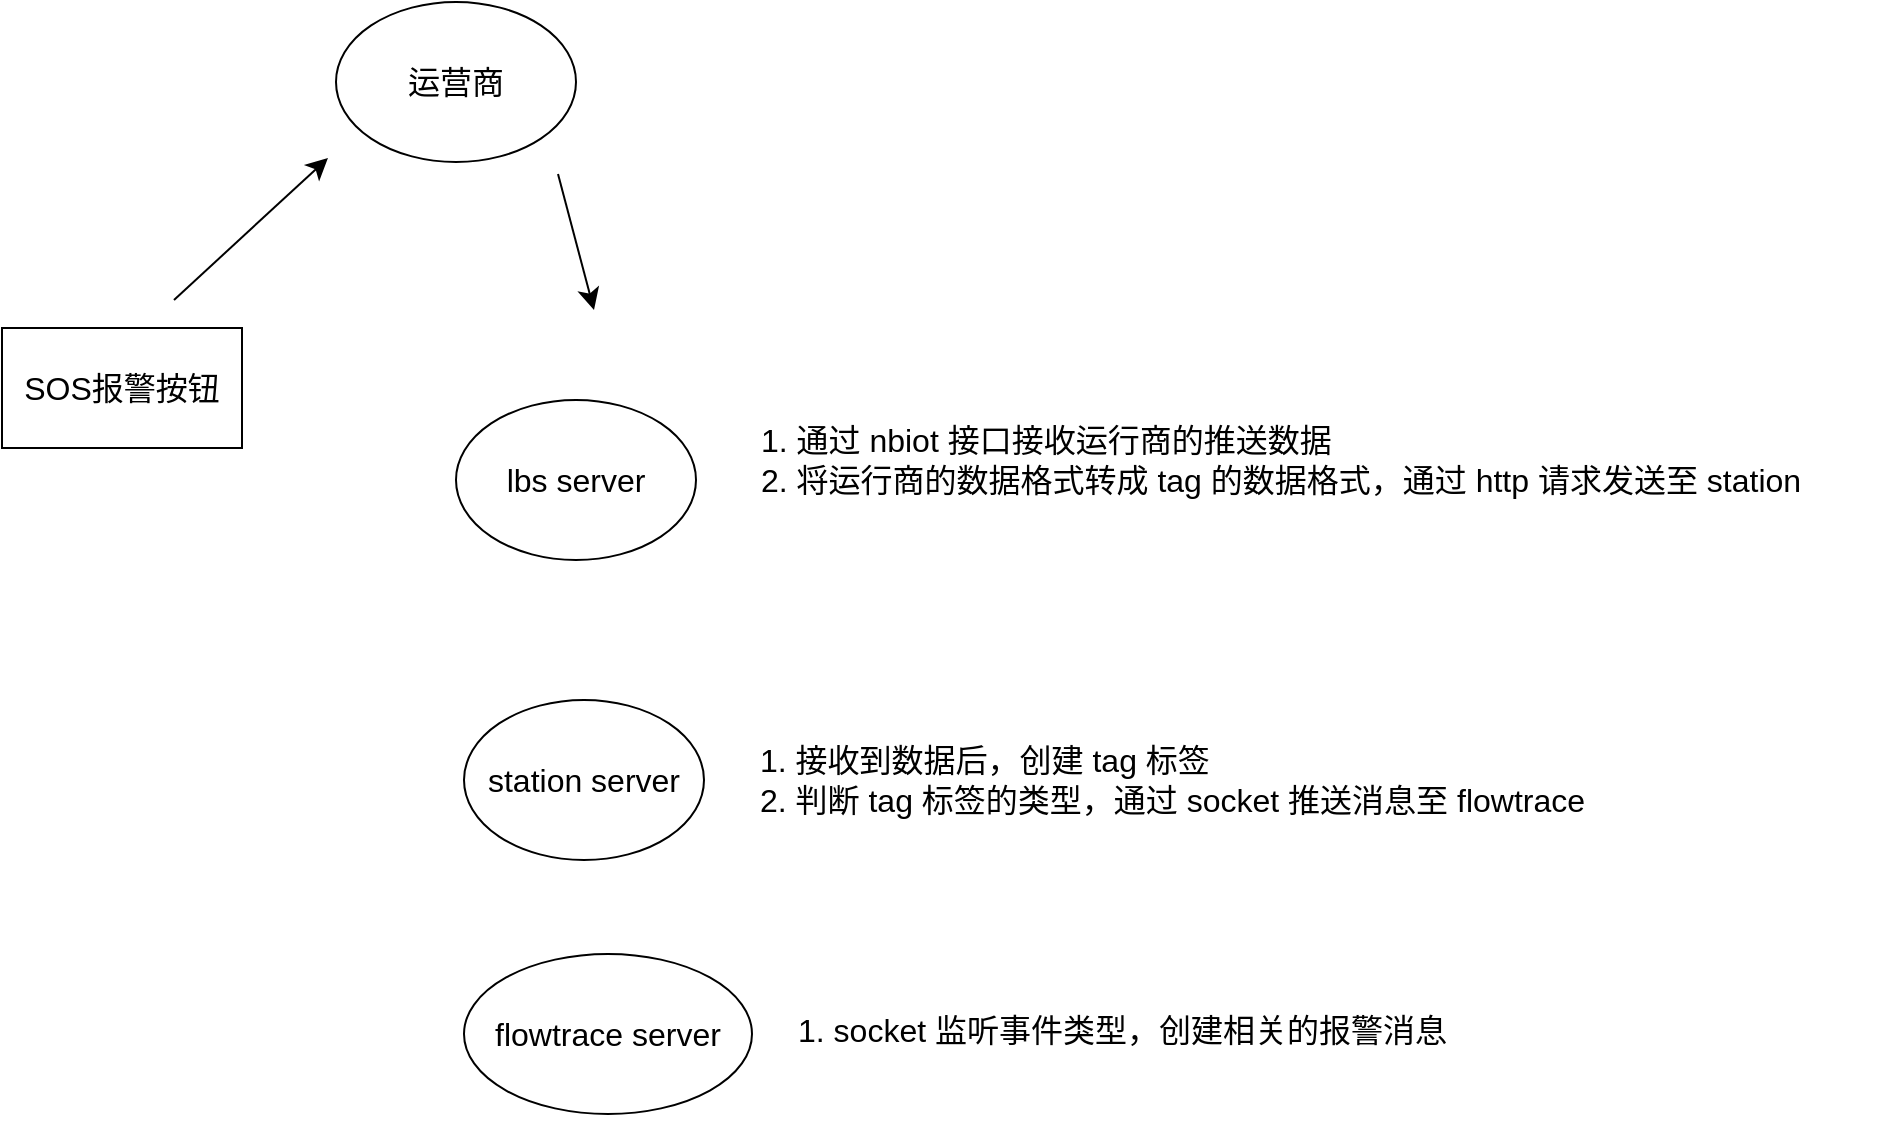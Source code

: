 <mxfile version="20.8.14" type="github">
  <diagram name="无线报警逻辑" id="Sn4efJZ5c-k_Yycz3FCg">
    <mxGraphModel dx="1370" dy="1110" grid="0" gridSize="10" guides="1" tooltips="1" connect="1" arrows="1" fold="1" page="0" pageScale="1" pageWidth="827" pageHeight="1169" math="0" shadow="0">
      <root>
        <mxCell id="0" />
        <mxCell id="1" parent="0" />
        <mxCell id="ulPrnc9Bf3cGGpfg8e5x-1" value="运营商" style="ellipse;whiteSpace=wrap;html=1;fontSize=16;" vertex="1" parent="1">
          <mxGeometry x="-43" y="-128" width="120" height="80" as="geometry" />
        </mxCell>
        <mxCell id="ulPrnc9Bf3cGGpfg8e5x-2" value="SOS报警按钮" style="rounded=0;whiteSpace=wrap;html=1;fontSize=16;" vertex="1" parent="1">
          <mxGeometry x="-210" y="35" width="120" height="60" as="geometry" />
        </mxCell>
        <mxCell id="ulPrnc9Bf3cGGpfg8e5x-4" value="lbs server" style="ellipse;whiteSpace=wrap;html=1;fontSize=16;" vertex="1" parent="1">
          <mxGeometry x="17" y="71" width="120" height="80" as="geometry" />
        </mxCell>
        <mxCell id="ulPrnc9Bf3cGGpfg8e5x-5" value="station server" style="ellipse;whiteSpace=wrap;html=1;fontSize=16;" vertex="1" parent="1">
          <mxGeometry x="21" y="221" width="120" height="80" as="geometry" />
        </mxCell>
        <mxCell id="ulPrnc9Bf3cGGpfg8e5x-6" value="flowtrace server" style="ellipse;whiteSpace=wrap;html=1;fontSize=16;" vertex="1" parent="1">
          <mxGeometry x="21" y="348" width="144" height="80" as="geometry" />
        </mxCell>
        <mxCell id="ulPrnc9Bf3cGGpfg8e5x-8" value="" style="endArrow=classic;html=1;rounded=0;fontSize=12;startSize=8;endSize=8;curved=1;" edge="1" parent="1">
          <mxGeometry width="50" height="50" relative="1" as="geometry">
            <mxPoint x="-124" y="21" as="sourcePoint" />
            <mxPoint x="-47" y="-50" as="targetPoint" />
          </mxGeometry>
        </mxCell>
        <mxCell id="ulPrnc9Bf3cGGpfg8e5x-9" value="" style="endArrow=classic;html=1;rounded=0;fontSize=12;startSize=8;endSize=8;curved=1;" edge="1" parent="1">
          <mxGeometry width="50" height="50" relative="1" as="geometry">
            <mxPoint x="68" y="-42" as="sourcePoint" />
            <mxPoint x="86" y="26" as="targetPoint" />
          </mxGeometry>
        </mxCell>
        <mxCell id="ulPrnc9Bf3cGGpfg8e5x-14" value="&lt;div style=&quot;text-align: left;&quot;&gt;&lt;span style=&quot;background-color: initial;&quot;&gt;1. 通过 nbiot 接口接收运行商的推送数据&lt;/span&gt;&lt;/div&gt;2. 将运行商的数据格式转成 tag 的数据格式，通过 http 请求发送至 station" style="text;html=1;strokeColor=none;fillColor=none;align=center;verticalAlign=middle;whiteSpace=wrap;rounded=0;fontSize=16;" vertex="1" parent="1">
          <mxGeometry x="153" y="50" width="553" height="101" as="geometry" />
        </mxCell>
        <mxCell id="ulPrnc9Bf3cGGpfg8e5x-15" value="&lt;div style=&quot;&quot;&gt;&lt;span style=&quot;background-color: initial;&quot;&gt;1. 接收到数据后，创建 tag 标签&lt;/span&gt;&lt;/div&gt;&lt;div style=&quot;&quot;&gt;&lt;span style=&quot;background-color: initial;&quot;&gt;2. 判断 tag 标签的类型，通过 socket 推送消息至 flowtrace&lt;/span&gt;&lt;/div&gt;&lt;div style=&quot;&quot;&gt;&lt;/div&gt;" style="text;html=1;strokeColor=none;fillColor=none;align=left;verticalAlign=middle;whiteSpace=wrap;rounded=0;fontSize=16;" vertex="1" parent="1">
          <mxGeometry x="167" y="210.5" width="553" height="101" as="geometry" />
        </mxCell>
        <mxCell id="ulPrnc9Bf3cGGpfg8e5x-16" value="&lt;div style=&quot;&quot;&gt;1. socket 监听事件类型，创建相关的报警消息&lt;/div&gt;&lt;div style=&quot;&quot;&gt;&lt;/div&gt;" style="text;html=1;strokeColor=none;fillColor=none;align=left;verticalAlign=middle;whiteSpace=wrap;rounded=0;fontSize=16;" vertex="1" parent="1">
          <mxGeometry x="186" y="335" width="553" height="101" as="geometry" />
        </mxCell>
      </root>
    </mxGraphModel>
  </diagram>
</mxfile>
